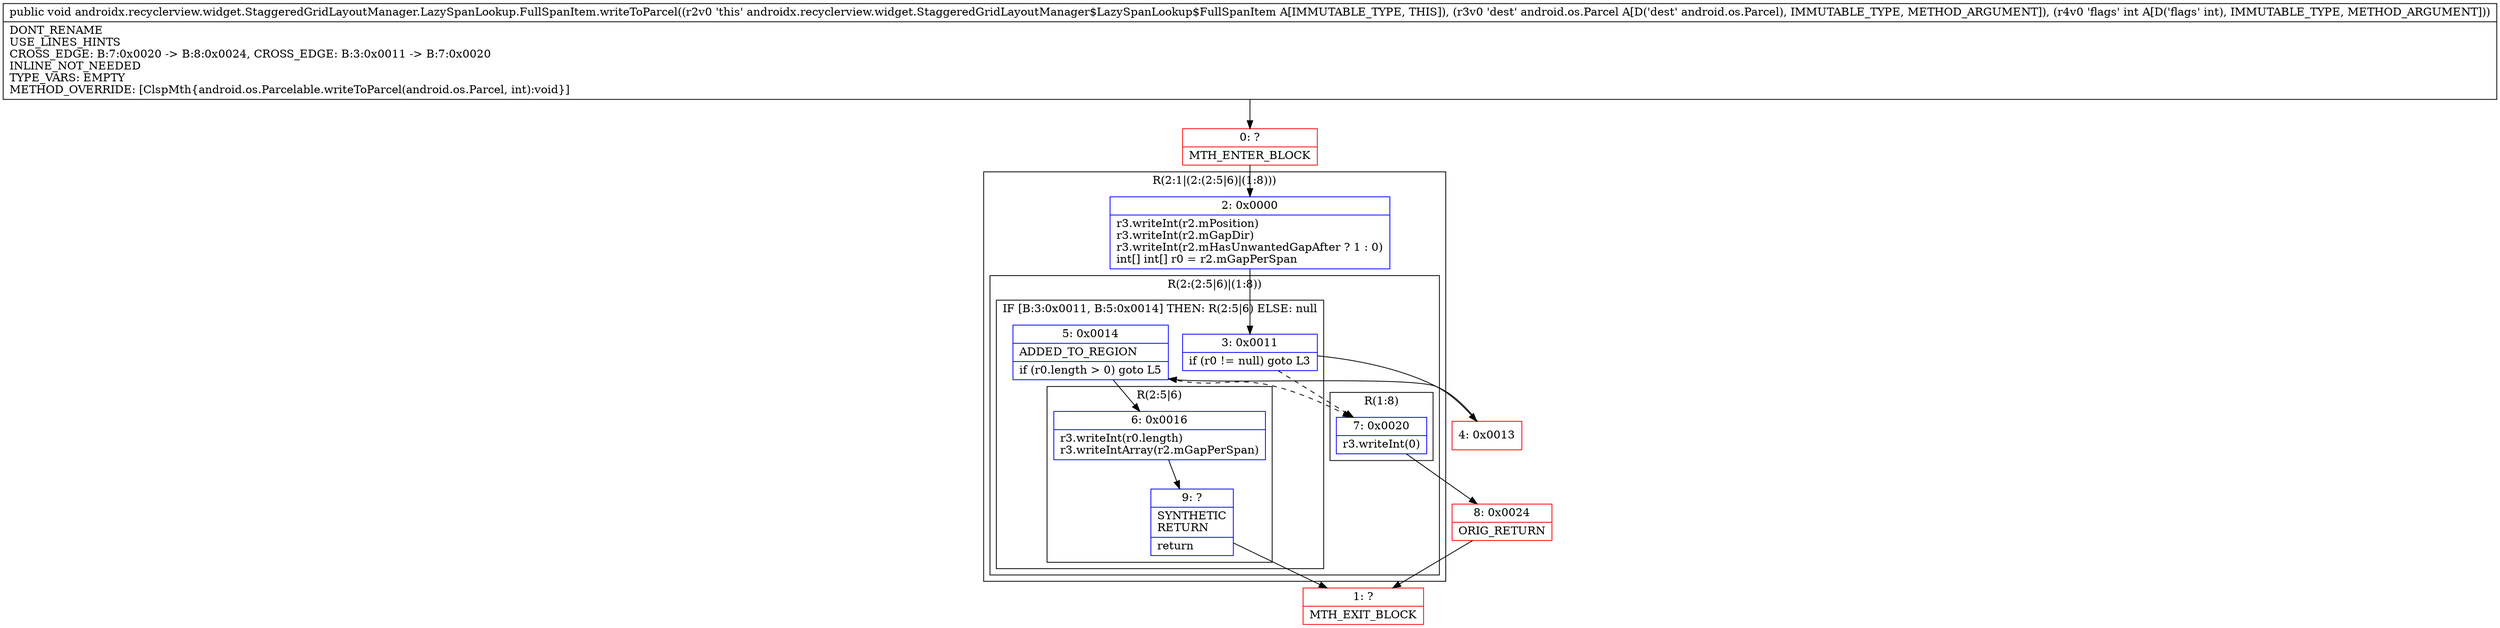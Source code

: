 digraph "CFG forandroidx.recyclerview.widget.StaggeredGridLayoutManager.LazySpanLookup.FullSpanItem.writeToParcel(Landroid\/os\/Parcel;I)V" {
subgraph cluster_Region_1109750686 {
label = "R(2:1|(2:(2:5|6)|(1:8)))";
node [shape=record,color=blue];
Node_2 [shape=record,label="{2\:\ 0x0000|r3.writeInt(r2.mPosition)\lr3.writeInt(r2.mGapDir)\lr3.writeInt(r2.mHasUnwantedGapAfter ? 1 : 0)\lint[] int[] r0 = r2.mGapPerSpan\l}"];
subgraph cluster_Region_1634674992 {
label = "R(2:(2:5|6)|(1:8))";
node [shape=record,color=blue];
subgraph cluster_IfRegion_2093501446 {
label = "IF [B:3:0x0011, B:5:0x0014] THEN: R(2:5|6) ELSE: null";
node [shape=record,color=blue];
Node_3 [shape=record,label="{3\:\ 0x0011|if (r0 != null) goto L3\l}"];
Node_5 [shape=record,label="{5\:\ 0x0014|ADDED_TO_REGION\l|if (r0.length \> 0) goto L5\l}"];
subgraph cluster_Region_775962729 {
label = "R(2:5|6)";
node [shape=record,color=blue];
Node_6 [shape=record,label="{6\:\ 0x0016|r3.writeInt(r0.length)\lr3.writeIntArray(r2.mGapPerSpan)\l}"];
Node_9 [shape=record,label="{9\:\ ?|SYNTHETIC\lRETURN\l|return\l}"];
}
}
subgraph cluster_Region_2107517572 {
label = "R(1:8)";
node [shape=record,color=blue];
Node_7 [shape=record,label="{7\:\ 0x0020|r3.writeInt(0)\l}"];
}
}
}
Node_0 [shape=record,color=red,label="{0\:\ ?|MTH_ENTER_BLOCK\l}"];
Node_4 [shape=record,color=red,label="{4\:\ 0x0013}"];
Node_1 [shape=record,color=red,label="{1\:\ ?|MTH_EXIT_BLOCK\l}"];
Node_8 [shape=record,color=red,label="{8\:\ 0x0024|ORIG_RETURN\l}"];
MethodNode[shape=record,label="{public void androidx.recyclerview.widget.StaggeredGridLayoutManager.LazySpanLookup.FullSpanItem.writeToParcel((r2v0 'this' androidx.recyclerview.widget.StaggeredGridLayoutManager$LazySpanLookup$FullSpanItem A[IMMUTABLE_TYPE, THIS]), (r3v0 'dest' android.os.Parcel A[D('dest' android.os.Parcel), IMMUTABLE_TYPE, METHOD_ARGUMENT]), (r4v0 'flags' int A[D('flags' int), IMMUTABLE_TYPE, METHOD_ARGUMENT]))  | DONT_RENAME\lUSE_LINES_HINTS\lCROSS_EDGE: B:7:0x0020 \-\> B:8:0x0024, CROSS_EDGE: B:3:0x0011 \-\> B:7:0x0020\lINLINE_NOT_NEEDED\lTYPE_VARS: EMPTY\lMETHOD_OVERRIDE: [ClspMth\{android.os.Parcelable.writeToParcel(android.os.Parcel, int):void\}]\l}"];
MethodNode -> Node_0;Node_2 -> Node_3;
Node_3 -> Node_4;
Node_3 -> Node_7[style=dashed];
Node_5 -> Node_6;
Node_5 -> Node_7[style=dashed];
Node_6 -> Node_9;
Node_9 -> Node_1;
Node_7 -> Node_8;
Node_0 -> Node_2;
Node_4 -> Node_5;
Node_8 -> Node_1;
}

